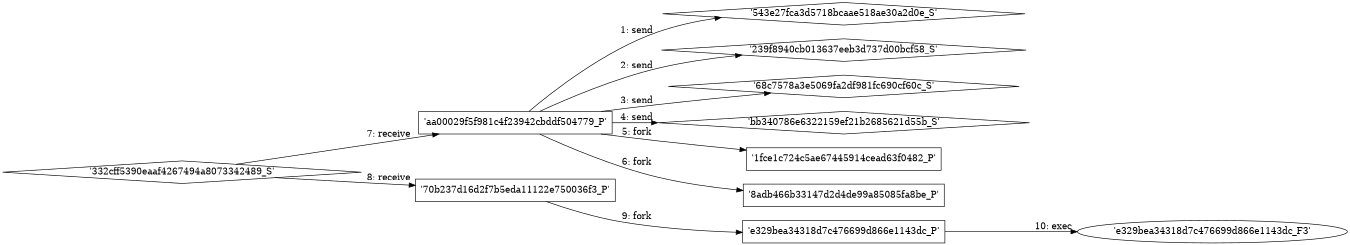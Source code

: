 digraph "D:\Learning\Paper\apt\基于CTI的攻击预警\Dataset\攻击图\ASGfromALLCTI\Threat Source newsletter (April 21, 2022) — Sideloading apps is as safe as you make it.dot" {
rankdir="LR"
size="9"
fixedsize="false"
splines="true"
nodesep=0.3
ranksep=0
fontsize=10
overlap="scalexy"
engine= "neato"
	"'543e27fca3d5718bcaae518ae30a2d0e_S'" [node_type=Socket shape=diamond]
	"'aa00029f5f981c4f23942cbddf504779_P'" [node_type=Process shape=box]
	"'aa00029f5f981c4f23942cbddf504779_P'" -> "'543e27fca3d5718bcaae518ae30a2d0e_S'" [label="1: send"]
	"'239f8940cb013637eeb3d737d00bcf58_S'" [node_type=Socket shape=diamond]
	"'aa00029f5f981c4f23942cbddf504779_P'" [node_type=Process shape=box]
	"'aa00029f5f981c4f23942cbddf504779_P'" -> "'239f8940cb013637eeb3d737d00bcf58_S'" [label="2: send"]
	"'68c7578a3e5069fa2df981fc690cf60c_S'" [node_type=Socket shape=diamond]
	"'aa00029f5f981c4f23942cbddf504779_P'" [node_type=Process shape=box]
	"'aa00029f5f981c4f23942cbddf504779_P'" -> "'68c7578a3e5069fa2df981fc690cf60c_S'" [label="3: send"]
	"'bb340786e6322159ef21b2685621d55b_S'" [node_type=Socket shape=diamond]
	"'aa00029f5f981c4f23942cbddf504779_P'" [node_type=Process shape=box]
	"'aa00029f5f981c4f23942cbddf504779_P'" -> "'bb340786e6322159ef21b2685621d55b_S'" [label="4: send"]
	"'aa00029f5f981c4f23942cbddf504779_P'" [node_type=Process shape=box]
	"'1fce1c724c5ae67445914cead63f0482_P'" [node_type=Process shape=box]
	"'aa00029f5f981c4f23942cbddf504779_P'" -> "'1fce1c724c5ae67445914cead63f0482_P'" [label="5: fork"]
	"'aa00029f5f981c4f23942cbddf504779_P'" [node_type=Process shape=box]
	"'8adb466b33147d2d4de99a85085fa8be_P'" [node_type=Process shape=box]
	"'aa00029f5f981c4f23942cbddf504779_P'" -> "'8adb466b33147d2d4de99a85085fa8be_P'" [label="6: fork"]
	"'aa00029f5f981c4f23942cbddf504779_P'" [node_type=Process shape=box]
	"'332cff5390eaaf4267494a8073342489_S'" [node_type=Socket shape=diamond]
	"'332cff5390eaaf4267494a8073342489_S'" -> "'aa00029f5f981c4f23942cbddf504779_P'" [label="7: receive"]
	"'70b237d16d2f7b5eda11122e750036f3_P'" [node_type=Process shape=box]
	"'332cff5390eaaf4267494a8073342489_S'" [node_type=Socket shape=diamond]
	"'332cff5390eaaf4267494a8073342489_S'" -> "'70b237d16d2f7b5eda11122e750036f3_P'" [label="8: receive"]
	"'70b237d16d2f7b5eda11122e750036f3_P'" [node_type=Process shape=box]
	"'e329bea34318d7c476699d866e1143dc_P'" [node_type=Process shape=box]
	"'70b237d16d2f7b5eda11122e750036f3_P'" -> "'e329bea34318d7c476699d866e1143dc_P'" [label="9: fork"]
	"'e329bea34318d7c476699d866e1143dc_P'" [node_type=Process shape=box]
	"'e329bea34318d7c476699d866e1143dc_F3'" [node_type=File shape=ellipse]
	"'e329bea34318d7c476699d866e1143dc_P'" -> "'e329bea34318d7c476699d866e1143dc_F3'" [label="10: exec"]
}
